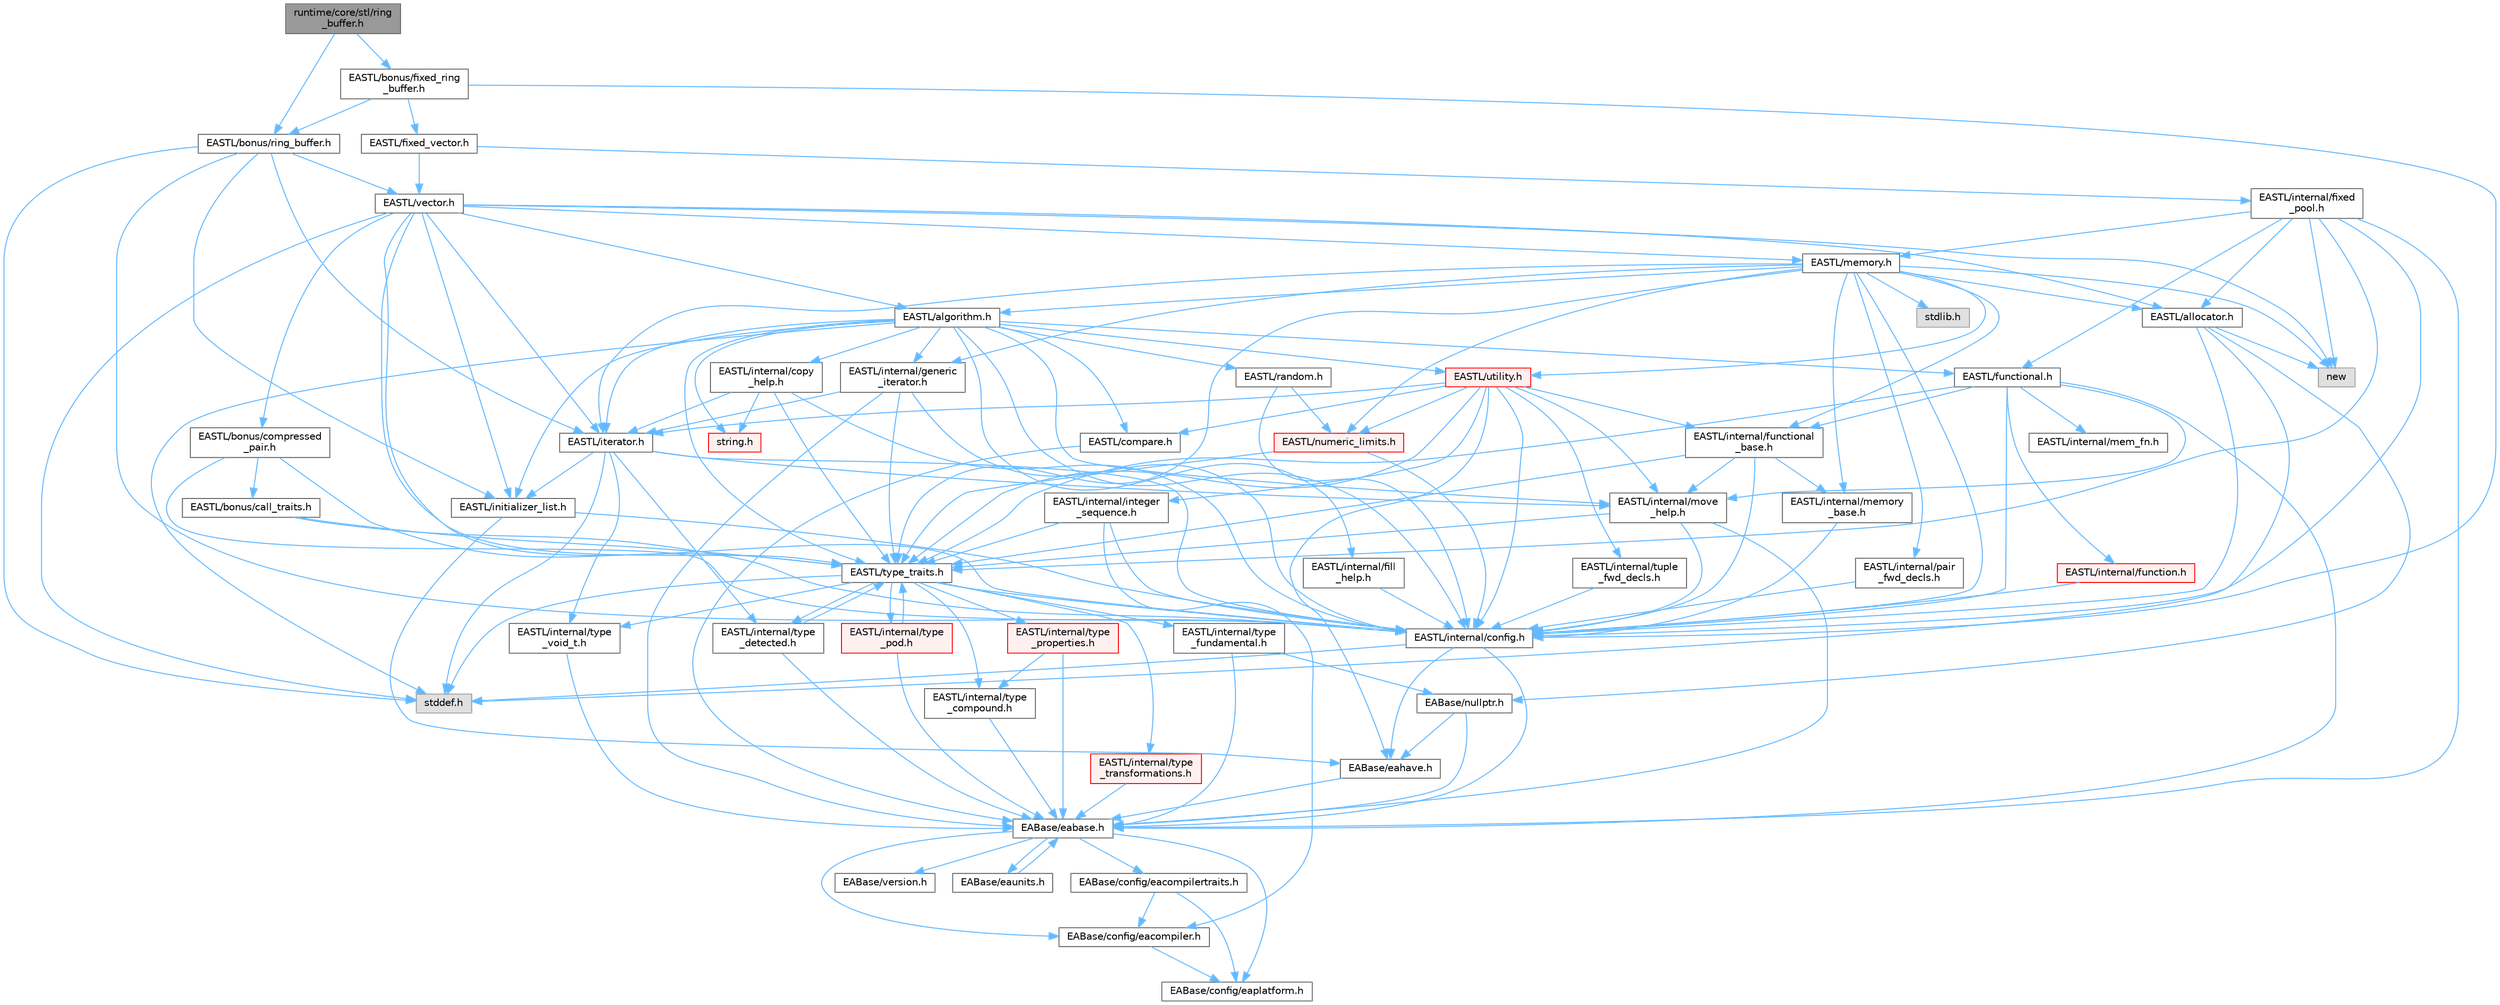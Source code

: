 digraph "runtime/core/stl/ring_buffer.h"
{
 // LATEX_PDF_SIZE
  bgcolor="transparent";
  edge [fontname=Helvetica,fontsize=10,labelfontname=Helvetica,labelfontsize=10];
  node [fontname=Helvetica,fontsize=10,shape=box,height=0.2,width=0.4];
  Node1 [id="Node000001",label="runtime/core/stl/ring\l_buffer.h",height=0.2,width=0.4,color="gray40", fillcolor="grey60", style="filled", fontcolor="black",tooltip=" "];
  Node1 -> Node2 [id="edge1_Node000001_Node000002",color="steelblue1",style="solid",tooltip=" "];
  Node2 [id="Node000002",label="EASTL/bonus/ring_buffer.h",height=0.2,width=0.4,color="grey40", fillcolor="white", style="filled",URL="$_e_a_s_t_l_2include_2_e_a_s_t_l_2bonus_2ring__buffer_8h.html",tooltip=" "];
  Node2 -> Node3 [id="edge2_Node000002_Node000003",color="steelblue1",style="solid",tooltip=" "];
  Node3 [id="Node000003",label="EASTL/internal/config.h",height=0.2,width=0.4,color="grey40", fillcolor="white", style="filled",URL="$config_8h.html",tooltip=" "];
  Node3 -> Node4 [id="edge3_Node000003_Node000004",color="steelblue1",style="solid",tooltip=" "];
  Node4 [id="Node000004",label="EABase/eabase.h",height=0.2,width=0.4,color="grey40", fillcolor="white", style="filled",URL="$eabase_8h.html",tooltip=" "];
  Node4 -> Node5 [id="edge4_Node000004_Node000005",color="steelblue1",style="solid",tooltip=" "];
  Node5 [id="Node000005",label="EABase/config/eacompiler.h",height=0.2,width=0.4,color="grey40", fillcolor="white", style="filled",URL="$eacompiler_8h.html",tooltip=" "];
  Node5 -> Node6 [id="edge5_Node000005_Node000006",color="steelblue1",style="solid",tooltip=" "];
  Node6 [id="Node000006",label="EABase/config/eaplatform.h",height=0.2,width=0.4,color="grey40", fillcolor="white", style="filled",URL="$eaplatform_8h.html",tooltip=" "];
  Node4 -> Node7 [id="edge6_Node000004_Node000007",color="steelblue1",style="solid",tooltip=" "];
  Node7 [id="Node000007",label="EABase/config/eacompilertraits.h",height=0.2,width=0.4,color="grey40", fillcolor="white", style="filled",URL="$eacompilertraits_8h.html",tooltip=" "];
  Node7 -> Node6 [id="edge7_Node000007_Node000006",color="steelblue1",style="solid",tooltip=" "];
  Node7 -> Node5 [id="edge8_Node000007_Node000005",color="steelblue1",style="solid",tooltip=" "];
  Node4 -> Node6 [id="edge9_Node000004_Node000006",color="steelblue1",style="solid",tooltip=" "];
  Node4 -> Node8 [id="edge10_Node000004_Node000008",color="steelblue1",style="solid",tooltip=" "];
  Node8 [id="Node000008",label="EABase/version.h",height=0.2,width=0.4,color="grey40", fillcolor="white", style="filled",URL="$_e_a_s_t_l_2packages_2_e_a_base_2include_2_common_2_e_a_base_2version_8h.html",tooltip=" "];
  Node4 -> Node9 [id="edge11_Node000004_Node000009",color="steelblue1",style="solid",tooltip=" "];
  Node9 [id="Node000009",label="EABase/eaunits.h",height=0.2,width=0.4,color="grey40", fillcolor="white", style="filled",URL="$eaunits_8h.html",tooltip=" "];
  Node9 -> Node4 [id="edge12_Node000009_Node000004",color="steelblue1",style="solid",tooltip=" "];
  Node3 -> Node10 [id="edge13_Node000003_Node000010",color="steelblue1",style="solid",tooltip=" "];
  Node10 [id="Node000010",label="EABase/eahave.h",height=0.2,width=0.4,color="grey40", fillcolor="white", style="filled",URL="$eahave_8h.html",tooltip=" "];
  Node10 -> Node4 [id="edge14_Node000010_Node000004",color="steelblue1",style="solid",tooltip=" "];
  Node3 -> Node11 [id="edge15_Node000003_Node000011",color="steelblue1",style="solid",tooltip=" "];
  Node11 [id="Node000011",label="stddef.h",height=0.2,width=0.4,color="grey60", fillcolor="#E0E0E0", style="filled",tooltip=" "];
  Node2 -> Node12 [id="edge16_Node000002_Node000012",color="steelblue1",style="solid",tooltip=" "];
  Node12 [id="Node000012",label="EASTL/iterator.h",height=0.2,width=0.4,color="grey40", fillcolor="white", style="filled",URL="$_e_a_s_t_l_2include_2_e_a_s_t_l_2iterator_8h.html",tooltip=" "];
  Node12 -> Node3 [id="edge17_Node000012_Node000003",color="steelblue1",style="solid",tooltip=" "];
  Node12 -> Node13 [id="edge18_Node000012_Node000013",color="steelblue1",style="solid",tooltip=" "];
  Node13 [id="Node000013",label="EASTL/internal/move\l_help.h",height=0.2,width=0.4,color="grey40", fillcolor="white", style="filled",URL="$move__help_8h.html",tooltip=" "];
  Node13 -> Node4 [id="edge19_Node000013_Node000004",color="steelblue1",style="solid",tooltip=" "];
  Node13 -> Node3 [id="edge20_Node000013_Node000003",color="steelblue1",style="solid",tooltip=" "];
  Node13 -> Node14 [id="edge21_Node000013_Node000014",color="steelblue1",style="solid",tooltip=" "];
  Node14 [id="Node000014",label="EASTL/type_traits.h",height=0.2,width=0.4,color="grey40", fillcolor="white", style="filled",URL="$_e_a_s_t_l_2include_2_e_a_s_t_l_2type__traits_8h.html",tooltip=" "];
  Node14 -> Node3 [id="edge22_Node000014_Node000003",color="steelblue1",style="solid",tooltip=" "];
  Node14 -> Node11 [id="edge23_Node000014_Node000011",color="steelblue1",style="solid",tooltip=" "];
  Node14 -> Node15 [id="edge24_Node000014_Node000015",color="steelblue1",style="solid",tooltip=" "];
  Node15 [id="Node000015",label="EASTL/internal/type\l_fundamental.h",height=0.2,width=0.4,color="grey40", fillcolor="white", style="filled",URL="$type__fundamental_8h.html",tooltip=" "];
  Node15 -> Node4 [id="edge25_Node000015_Node000004",color="steelblue1",style="solid",tooltip=" "];
  Node15 -> Node16 [id="edge26_Node000015_Node000016",color="steelblue1",style="solid",tooltip=" "];
  Node16 [id="Node000016",label="EABase/nullptr.h",height=0.2,width=0.4,color="grey40", fillcolor="white", style="filled",URL="$nullptr_8h.html",tooltip=" "];
  Node16 -> Node4 [id="edge27_Node000016_Node000004",color="steelblue1",style="solid",tooltip=" "];
  Node16 -> Node10 [id="edge28_Node000016_Node000010",color="steelblue1",style="solid",tooltip=" "];
  Node14 -> Node17 [id="edge29_Node000014_Node000017",color="steelblue1",style="solid",tooltip=" "];
  Node17 [id="Node000017",label="EASTL/internal/type\l_transformations.h",height=0.2,width=0.4,color="red", fillcolor="#FFF0F0", style="filled",URL="$type__transformations_8h.html",tooltip=" "];
  Node17 -> Node4 [id="edge30_Node000017_Node000004",color="steelblue1",style="solid",tooltip=" "];
  Node14 -> Node19 [id="edge31_Node000014_Node000019",color="steelblue1",style="solid",tooltip=" "];
  Node19 [id="Node000019",label="EASTL/internal/type\l_void_t.h",height=0.2,width=0.4,color="grey40", fillcolor="white", style="filled",URL="$type__void__t_8h.html",tooltip=" "];
  Node19 -> Node4 [id="edge32_Node000019_Node000004",color="steelblue1",style="solid",tooltip=" "];
  Node14 -> Node20 [id="edge33_Node000014_Node000020",color="steelblue1",style="solid",tooltip=" "];
  Node20 [id="Node000020",label="EASTL/internal/type\l_properties.h",height=0.2,width=0.4,color="red", fillcolor="#FFF0F0", style="filled",URL="$type__properties_8h.html",tooltip=" "];
  Node20 -> Node4 [id="edge34_Node000020_Node000004",color="steelblue1",style="solid",tooltip=" "];
  Node20 -> Node21 [id="edge35_Node000020_Node000021",color="steelblue1",style="solid",tooltip=" "];
  Node21 [id="Node000021",label="EASTL/internal/type\l_compound.h",height=0.2,width=0.4,color="grey40", fillcolor="white", style="filled",URL="$type__compound_8h.html",tooltip=" "];
  Node21 -> Node4 [id="edge36_Node000021_Node000004",color="steelblue1",style="solid",tooltip=" "];
  Node14 -> Node21 [id="edge37_Node000014_Node000021",color="steelblue1",style="solid",tooltip=" "];
  Node14 -> Node22 [id="edge38_Node000014_Node000022",color="steelblue1",style="solid",tooltip=" "];
  Node22 [id="Node000022",label="EASTL/internal/type\l_pod.h",height=0.2,width=0.4,color="red", fillcolor="#FFF0F0", style="filled",URL="$type__pod_8h.html",tooltip=" "];
  Node22 -> Node4 [id="edge39_Node000022_Node000004",color="steelblue1",style="solid",tooltip=" "];
  Node22 -> Node14 [id="edge40_Node000022_Node000014",color="steelblue1",style="solid",tooltip=" "];
  Node14 -> Node23 [id="edge41_Node000014_Node000023",color="steelblue1",style="solid",tooltip=" "];
  Node23 [id="Node000023",label="EASTL/internal/type\l_detected.h",height=0.2,width=0.4,color="grey40", fillcolor="white", style="filled",URL="$type__detected_8h.html",tooltip=" "];
  Node23 -> Node4 [id="edge42_Node000023_Node000004",color="steelblue1",style="solid",tooltip=" "];
  Node23 -> Node14 [id="edge43_Node000023_Node000014",color="steelblue1",style="solid",tooltip=" "];
  Node12 -> Node23 [id="edge44_Node000012_Node000023",color="steelblue1",style="solid",tooltip=" "];
  Node12 -> Node19 [id="edge45_Node000012_Node000019",color="steelblue1",style="solid",tooltip=" "];
  Node12 -> Node24 [id="edge46_Node000012_Node000024",color="steelblue1",style="solid",tooltip=" "];
  Node24 [id="Node000024",label="EASTL/initializer_list.h",height=0.2,width=0.4,color="grey40", fillcolor="white", style="filled",URL="$initializer__list_8h.html",tooltip=" "];
  Node24 -> Node3 [id="edge47_Node000024_Node000003",color="steelblue1",style="solid",tooltip=" "];
  Node24 -> Node10 [id="edge48_Node000024_Node000010",color="steelblue1",style="solid",tooltip=" "];
  Node12 -> Node11 [id="edge49_Node000012_Node000011",color="steelblue1",style="solid",tooltip=" "];
  Node2 -> Node25 [id="edge50_Node000002_Node000025",color="steelblue1",style="solid",tooltip=" "];
  Node25 [id="Node000025",label="EASTL/vector.h",height=0.2,width=0.4,color="grey40", fillcolor="white", style="filled",URL="$_e_a_s_t_l_2include_2_e_a_s_t_l_2vector_8h.html",tooltip=" "];
  Node25 -> Node26 [id="edge51_Node000025_Node000026",color="steelblue1",style="solid",tooltip=" "];
  Node26 [id="Node000026",label="EASTL/algorithm.h",height=0.2,width=0.4,color="grey40", fillcolor="white", style="filled",URL="$_e_a_s_t_l_2include_2_e_a_s_t_l_2algorithm_8h.html",tooltip=" "];
  Node26 -> Node3 [id="edge52_Node000026_Node000003",color="steelblue1",style="solid",tooltip=" "];
  Node26 -> Node14 [id="edge53_Node000026_Node000014",color="steelblue1",style="solid",tooltip=" "];
  Node26 -> Node13 [id="edge54_Node000026_Node000013",color="steelblue1",style="solid",tooltip=" "];
  Node26 -> Node27 [id="edge55_Node000026_Node000027",color="steelblue1",style="solid",tooltip=" "];
  Node27 [id="Node000027",label="EASTL/internal/copy\l_help.h",height=0.2,width=0.4,color="grey40", fillcolor="white", style="filled",URL="$copy__help_8h.html",tooltip=" "];
  Node27 -> Node3 [id="edge56_Node000027_Node000003",color="steelblue1",style="solid",tooltip=" "];
  Node27 -> Node14 [id="edge57_Node000027_Node000014",color="steelblue1",style="solid",tooltip=" "];
  Node27 -> Node12 [id="edge58_Node000027_Node000012",color="steelblue1",style="solid",tooltip=" "];
  Node27 -> Node28 [id="edge59_Node000027_Node000028",color="steelblue1",style="solid",tooltip=" "];
  Node28 [id="Node000028",label="string.h",height=0.2,width=0.4,color="red", fillcolor="#FFF0F0", style="filled",URL="$string_8h.html",tooltip=" "];
  Node26 -> Node151 [id="edge60_Node000026_Node000151",color="steelblue1",style="solid",tooltip=" "];
  Node151 [id="Node000151",label="EASTL/internal/fill\l_help.h",height=0.2,width=0.4,color="grey40", fillcolor="white", style="filled",URL="$fill__help_8h.html",tooltip=" "];
  Node151 -> Node3 [id="edge61_Node000151_Node000003",color="steelblue1",style="solid",tooltip=" "];
  Node26 -> Node24 [id="edge62_Node000026_Node000024",color="steelblue1",style="solid",tooltip=" "];
  Node26 -> Node12 [id="edge63_Node000026_Node000012",color="steelblue1",style="solid",tooltip=" "];
  Node26 -> Node61 [id="edge64_Node000026_Node000061",color="steelblue1",style="solid",tooltip=" "];
  Node61 [id="Node000061",label="EASTL/functional.h",height=0.2,width=0.4,color="grey40", fillcolor="white", style="filled",URL="$_e_a_s_t_l_2include_2_e_a_s_t_l_2functional_8h.html",tooltip=" "];
  Node61 -> Node4 [id="edge65_Node000061_Node000004",color="steelblue1",style="solid",tooltip=" "];
  Node61 -> Node3 [id="edge66_Node000061_Node000003",color="steelblue1",style="solid",tooltip=" "];
  Node61 -> Node13 [id="edge67_Node000061_Node000013",color="steelblue1",style="solid",tooltip=" "];
  Node61 -> Node14 [id="edge68_Node000061_Node000014",color="steelblue1",style="solid",tooltip=" "];
  Node61 -> Node42 [id="edge69_Node000061_Node000042",color="steelblue1",style="solid",tooltip=" "];
  Node42 [id="Node000042",label="EASTL/internal/functional\l_base.h",height=0.2,width=0.4,color="grey40", fillcolor="white", style="filled",URL="$functional__base_8h.html",tooltip=" "];
  Node42 -> Node3 [id="edge70_Node000042_Node000003",color="steelblue1",style="solid",tooltip=" "];
  Node42 -> Node38 [id="edge71_Node000042_Node000038",color="steelblue1",style="solid",tooltip=" "];
  Node38 [id="Node000038",label="EASTL/internal/memory\l_base.h",height=0.2,width=0.4,color="grey40", fillcolor="white", style="filled",URL="$memory__base_8h.html",tooltip=" "];
  Node38 -> Node3 [id="edge72_Node000038_Node000003",color="steelblue1",style="solid",tooltip=" "];
  Node42 -> Node13 [id="edge73_Node000042_Node000013",color="steelblue1",style="solid",tooltip=" "];
  Node42 -> Node14 [id="edge74_Node000042_Node000014",color="steelblue1",style="solid",tooltip=" "];
  Node61 -> Node62 [id="edge75_Node000061_Node000062",color="steelblue1",style="solid",tooltip=" "];
  Node62 [id="Node000062",label="EASTL/internal/mem_fn.h",height=0.2,width=0.4,color="grey40", fillcolor="white", style="filled",URL="$mem__fn_8h.html",tooltip=" "];
  Node61 -> Node63 [id="edge76_Node000061_Node000063",color="steelblue1",style="solid",tooltip=" "];
  Node63 [id="Node000063",label="EASTL/internal/function.h",height=0.2,width=0.4,color="red", fillcolor="#FFF0F0", style="filled",URL="$_e_a_s_t_l_2include_2_e_a_s_t_l_2internal_2function_8h.html",tooltip=" "];
  Node63 -> Node3 [id="edge77_Node000063_Node000003",color="steelblue1",style="solid",tooltip=" "];
  Node26 -> Node45 [id="edge78_Node000026_Node000045",color="steelblue1",style="solid",tooltip=" "];
  Node45 [id="Node000045",label="EASTL/utility.h",height=0.2,width=0.4,color="red", fillcolor="#FFF0F0", style="filled",URL="$_e_a_s_t_l_2include_2_e_a_s_t_l_2utility_8h.html",tooltip=" "];
  Node45 -> Node3 [id="edge79_Node000045_Node000003",color="steelblue1",style="solid",tooltip=" "];
  Node45 -> Node14 [id="edge80_Node000045_Node000014",color="steelblue1",style="solid",tooltip=" "];
  Node45 -> Node12 [id="edge81_Node000045_Node000012",color="steelblue1",style="solid",tooltip=" "];
  Node45 -> Node46 [id="edge82_Node000045_Node000046",color="steelblue1",style="solid",tooltip=" "];
  Node46 [id="Node000046",label="EASTL/numeric_limits.h",height=0.2,width=0.4,color="red", fillcolor="#FFF0F0", style="filled",URL="$numeric__limits_8h.html",tooltip=" "];
  Node46 -> Node3 [id="edge83_Node000046_Node000003",color="steelblue1",style="solid",tooltip=" "];
  Node46 -> Node14 [id="edge84_Node000046_Node000014",color="steelblue1",style="solid",tooltip=" "];
  Node45 -> Node48 [id="edge85_Node000045_Node000048",color="steelblue1",style="solid",tooltip=" "];
  Node48 [id="Node000048",label="EASTL/compare.h",height=0.2,width=0.4,color="grey40", fillcolor="white", style="filled",URL="$compare_8h.html",tooltip=" "];
  Node48 -> Node4 [id="edge86_Node000048_Node000004",color="steelblue1",style="solid",tooltip=" "];
  Node45 -> Node42 [id="edge87_Node000045_Node000042",color="steelblue1",style="solid",tooltip=" "];
  Node45 -> Node13 [id="edge88_Node000045_Node000013",color="steelblue1",style="solid",tooltip=" "];
  Node45 -> Node10 [id="edge89_Node000045_Node000010",color="steelblue1",style="solid",tooltip=" "];
  Node45 -> Node49 [id="edge90_Node000045_Node000049",color="steelblue1",style="solid",tooltip=" "];
  Node49 [id="Node000049",label="EASTL/internal/integer\l_sequence.h",height=0.2,width=0.4,color="grey40", fillcolor="white", style="filled",URL="$integer__sequence_8h.html",tooltip=" "];
  Node49 -> Node5 [id="edge91_Node000049_Node000005",color="steelblue1",style="solid",tooltip=" "];
  Node49 -> Node3 [id="edge92_Node000049_Node000003",color="steelblue1",style="solid",tooltip=" "];
  Node49 -> Node14 [id="edge93_Node000049_Node000014",color="steelblue1",style="solid",tooltip=" "];
  Node45 -> Node50 [id="edge94_Node000045_Node000050",color="steelblue1",style="solid",tooltip=" "];
  Node50 [id="Node000050",label="EASTL/internal/tuple\l_fwd_decls.h",height=0.2,width=0.4,color="grey40", fillcolor="white", style="filled",URL="$tuple__fwd__decls_8h.html",tooltip=" "];
  Node50 -> Node3 [id="edge95_Node000050_Node000003",color="steelblue1",style="solid",tooltip=" "];
  Node26 -> Node40 [id="edge96_Node000026_Node000040",color="steelblue1",style="solid",tooltip=" "];
  Node40 [id="Node000040",label="EASTL/internal/generic\l_iterator.h",height=0.2,width=0.4,color="grey40", fillcolor="white", style="filled",URL="$generic__iterator_8h.html",tooltip=" "];
  Node40 -> Node4 [id="edge97_Node000040_Node000004",color="steelblue1",style="solid",tooltip=" "];
  Node40 -> Node3 [id="edge98_Node000040_Node000003",color="steelblue1",style="solid",tooltip=" "];
  Node40 -> Node12 [id="edge99_Node000040_Node000012",color="steelblue1",style="solid",tooltip=" "];
  Node40 -> Node14 [id="edge100_Node000040_Node000014",color="steelblue1",style="solid",tooltip=" "];
  Node26 -> Node152 [id="edge101_Node000026_Node000152",color="steelblue1",style="solid",tooltip=" "];
  Node152 [id="Node000152",label="EASTL/random.h",height=0.2,width=0.4,color="grey40", fillcolor="white", style="filled",URL="$random_8h.html",tooltip=" "];
  Node152 -> Node3 [id="edge102_Node000152_Node000003",color="steelblue1",style="solid",tooltip=" "];
  Node152 -> Node46 [id="edge103_Node000152_Node000046",color="steelblue1",style="solid",tooltip=" "];
  Node26 -> Node48 [id="edge104_Node000026_Node000048",color="steelblue1",style="solid",tooltip=" "];
  Node26 -> Node11 [id="edge105_Node000026_Node000011",color="steelblue1",style="solid",tooltip=" "];
  Node26 -> Node28 [id="edge106_Node000026_Node000028",color="steelblue1",style="solid",tooltip=" "];
  Node25 -> Node43 [id="edge107_Node000025_Node000043",color="steelblue1",style="solid",tooltip=" "];
  Node43 [id="Node000043",label="EASTL/allocator.h",height=0.2,width=0.4,color="grey40", fillcolor="white", style="filled",URL="$allocator_8h.html",tooltip=" "];
  Node43 -> Node3 [id="edge108_Node000043_Node000003",color="steelblue1",style="solid",tooltip=" "];
  Node43 -> Node16 [id="edge109_Node000043_Node000016",color="steelblue1",style="solid",tooltip=" "];
  Node43 -> Node11 [id="edge110_Node000043_Node000011",color="steelblue1",style="solid",tooltip=" "];
  Node43 -> Node44 [id="edge111_Node000043_Node000044",color="steelblue1",style="solid",tooltip=" "];
  Node44 [id="Node000044",label="new",height=0.2,width=0.4,color="grey60", fillcolor="#E0E0E0", style="filled",tooltip=" "];
  Node25 -> Node59 [id="edge112_Node000025_Node000059",color="steelblue1",style="solid",tooltip=" "];
  Node59 [id="Node000059",label="EASTL/bonus/compressed\l_pair.h",height=0.2,width=0.4,color="grey40", fillcolor="white", style="filled",URL="$compressed__pair_8h.html",tooltip=" "];
  Node59 -> Node3 [id="edge113_Node000059_Node000003",color="steelblue1",style="solid",tooltip=" "];
  Node59 -> Node14 [id="edge114_Node000059_Node000014",color="steelblue1",style="solid",tooltip=" "];
  Node59 -> Node60 [id="edge115_Node000059_Node000060",color="steelblue1",style="solid",tooltip=" "];
  Node60 [id="Node000060",label="EASTL/bonus/call_traits.h",height=0.2,width=0.4,color="grey40", fillcolor="white", style="filled",URL="$call__traits_8h.html",tooltip=" "];
  Node60 -> Node3 [id="edge116_Node000060_Node000003",color="steelblue1",style="solid",tooltip=" "];
  Node60 -> Node14 [id="edge117_Node000060_Node000014",color="steelblue1",style="solid",tooltip=" "];
  Node25 -> Node24 [id="edge118_Node000025_Node000024",color="steelblue1",style="solid",tooltip=" "];
  Node25 -> Node3 [id="edge119_Node000025_Node000003",color="steelblue1",style="solid",tooltip=" "];
  Node25 -> Node12 [id="edge120_Node000025_Node000012",color="steelblue1",style="solid",tooltip=" "];
  Node25 -> Node39 [id="edge121_Node000025_Node000039",color="steelblue1",style="solid",tooltip=" "];
  Node39 [id="Node000039",label="EASTL/memory.h",height=0.2,width=0.4,color="grey40", fillcolor="white", style="filled",URL="$_e_a_s_t_l_2include_2_e_a_s_t_l_2memory_8h.html",tooltip=" "];
  Node39 -> Node3 [id="edge122_Node000039_Node000003",color="steelblue1",style="solid",tooltip=" "];
  Node39 -> Node38 [id="edge123_Node000039_Node000038",color="steelblue1",style="solid",tooltip=" "];
  Node39 -> Node40 [id="edge124_Node000039_Node000040",color="steelblue1",style="solid",tooltip=" "];
  Node39 -> Node41 [id="edge125_Node000039_Node000041",color="steelblue1",style="solid",tooltip=" "];
  Node41 [id="Node000041",label="EASTL/internal/pair\l_fwd_decls.h",height=0.2,width=0.4,color="grey40", fillcolor="white", style="filled",URL="$pair__fwd__decls_8h.html",tooltip=" "];
  Node41 -> Node3 [id="edge126_Node000041_Node000003",color="steelblue1",style="solid",tooltip=" "];
  Node39 -> Node42 [id="edge127_Node000039_Node000042",color="steelblue1",style="solid",tooltip=" "];
  Node39 -> Node26 [id="edge128_Node000039_Node000026",color="steelblue1",style="solid",tooltip=" "];
  Node39 -> Node14 [id="edge129_Node000039_Node000014",color="steelblue1",style="solid",tooltip=" "];
  Node39 -> Node43 [id="edge130_Node000039_Node000043",color="steelblue1",style="solid",tooltip=" "];
  Node39 -> Node12 [id="edge131_Node000039_Node000012",color="steelblue1",style="solid",tooltip=" "];
  Node39 -> Node45 [id="edge132_Node000039_Node000045",color="steelblue1",style="solid",tooltip=" "];
  Node39 -> Node46 [id="edge133_Node000039_Node000046",color="steelblue1",style="solid",tooltip=" "];
  Node39 -> Node54 [id="edge134_Node000039_Node000054",color="steelblue1",style="solid",tooltip=" "];
  Node54 [id="Node000054",label="stdlib.h",height=0.2,width=0.4,color="grey60", fillcolor="#E0E0E0", style="filled",tooltip=" "];
  Node39 -> Node44 [id="edge135_Node000039_Node000044",color="steelblue1",style="solid",tooltip=" "];
  Node25 -> Node14 [id="edge136_Node000025_Node000014",color="steelblue1",style="solid",tooltip=" "];
  Node25 -> Node11 [id="edge137_Node000025_Node000011",color="steelblue1",style="solid",tooltip=" "];
  Node25 -> Node44 [id="edge138_Node000025_Node000044",color="steelblue1",style="solid",tooltip=" "];
  Node2 -> Node24 [id="edge139_Node000002_Node000024",color="steelblue1",style="solid",tooltip=" "];
  Node2 -> Node11 [id="edge140_Node000002_Node000011",color="steelblue1",style="solid",tooltip=" "];
  Node1 -> Node153 [id="edge141_Node000001_Node000153",color="steelblue1",style="solid",tooltip=" "];
  Node153 [id="Node000153",label="EASTL/bonus/fixed_ring\l_buffer.h",height=0.2,width=0.4,color="grey40", fillcolor="white", style="filled",URL="$fixed__ring__buffer_8h.html",tooltip=" "];
  Node153 -> Node3 [id="edge142_Node000153_Node000003",color="steelblue1",style="solid",tooltip=" "];
  Node153 -> Node154 [id="edge143_Node000153_Node000154",color="steelblue1",style="solid",tooltip=" "];
  Node154 [id="Node000154",label="EASTL/fixed_vector.h",height=0.2,width=0.4,color="grey40", fillcolor="white", style="filled",URL="$fixed__vector_8h.html",tooltip=" "];
  Node154 -> Node25 [id="edge144_Node000154_Node000025",color="steelblue1",style="solid",tooltip=" "];
  Node154 -> Node155 [id="edge145_Node000154_Node000155",color="steelblue1",style="solid",tooltip=" "];
  Node155 [id="Node000155",label="EASTL/internal/fixed\l_pool.h",height=0.2,width=0.4,color="grey40", fillcolor="white", style="filled",URL="$fixed__pool_8h.html",tooltip=" "];
  Node155 -> Node4 [id="edge146_Node000155_Node000004",color="steelblue1",style="solid",tooltip=" "];
  Node155 -> Node3 [id="edge147_Node000155_Node000003",color="steelblue1",style="solid",tooltip=" "];
  Node155 -> Node61 [id="edge148_Node000155_Node000061",color="steelblue1",style="solid",tooltip=" "];
  Node155 -> Node39 [id="edge149_Node000155_Node000039",color="steelblue1",style="solid",tooltip=" "];
  Node155 -> Node43 [id="edge150_Node000155_Node000043",color="steelblue1",style="solid",tooltip=" "];
  Node155 -> Node14 [id="edge151_Node000155_Node000014",color="steelblue1",style="solid",tooltip=" "];
  Node155 -> Node44 [id="edge152_Node000155_Node000044",color="steelblue1",style="solid",tooltip=" "];
  Node153 -> Node2 [id="edge153_Node000153_Node000002",color="steelblue1",style="solid",tooltip=" "];
}
